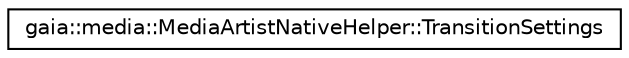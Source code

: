 digraph G
{
  edge [fontname="Helvetica",fontsize="10",labelfontname="Helvetica",labelfontsize="10"];
  node [fontname="Helvetica",fontsize="10",shape=record];
  rankdir=LR;
  Node1 [label="gaia::media::MediaArtistNativeHelper::TransitionSettings",height=0.2,width=0.4,color="black", fillcolor="white", style="filled",URL="$d3/d2b/classgaia_1_1media_1_1_media_artist_native_helper_1_1_transition_settings.html",tooltip="Defines settings for a transition."];
}
